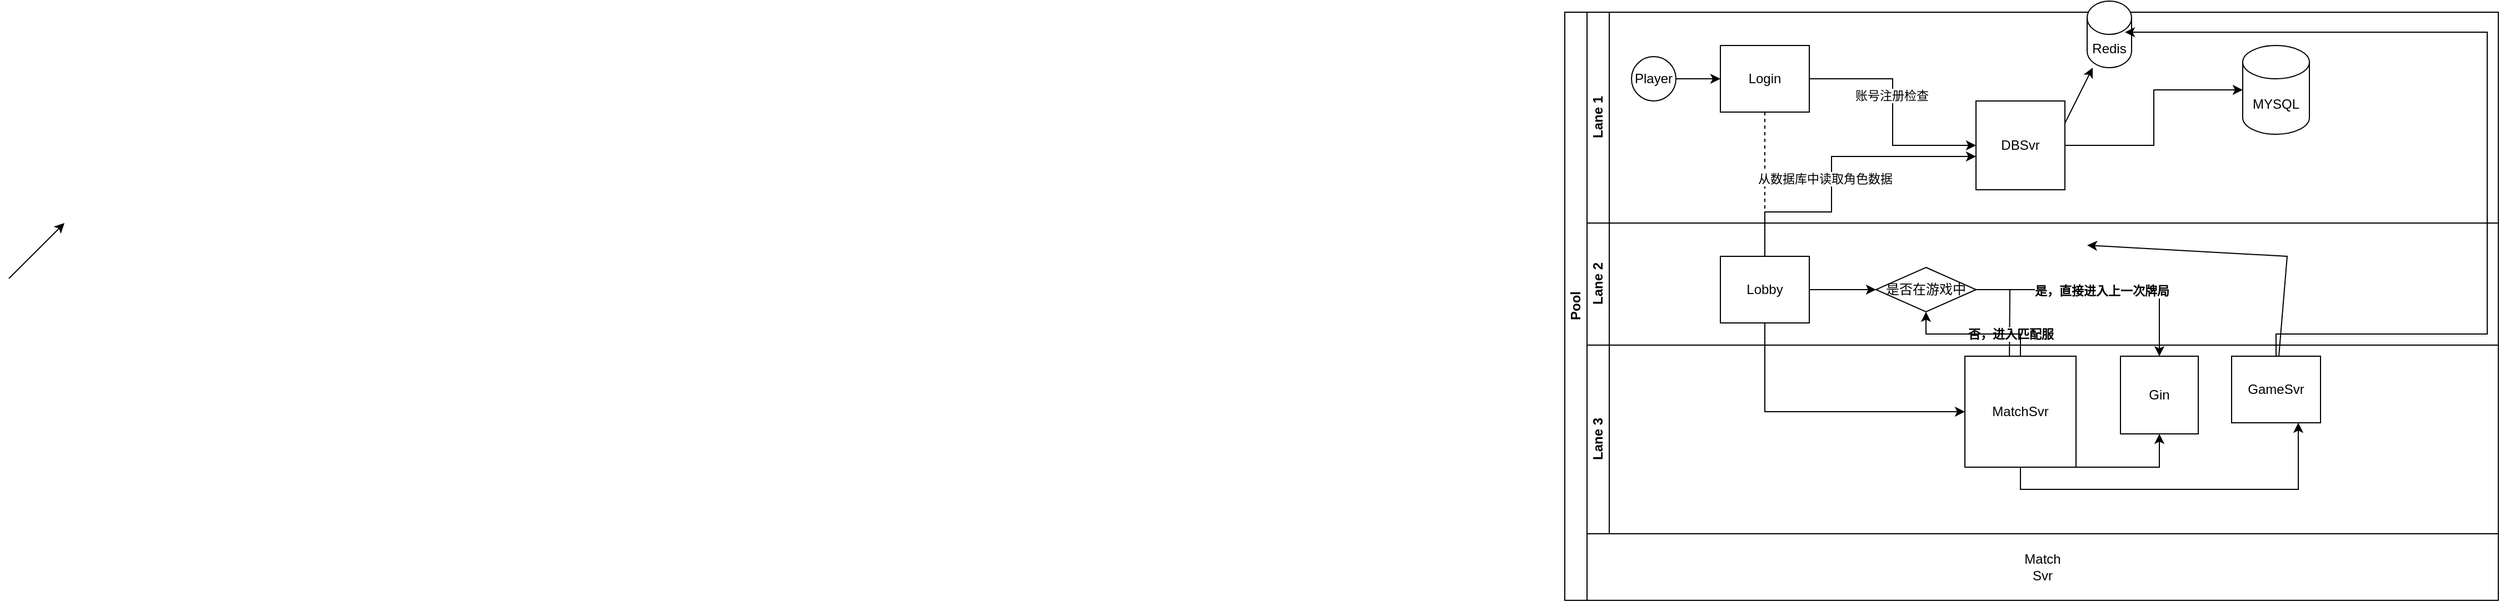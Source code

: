 <mxfile version="16.5.3" type="github">
  <diagram id="prtHgNgQTEPvFCAcTncT" name="Page-1">
    <mxGraphModel dx="2756" dy="652" grid="1" gridSize="10" guides="1" tooltips="1" connect="1" arrows="1" fold="1" page="1" pageScale="1" pageWidth="827" pageHeight="1169" math="0" shadow="0">
      <root>
        <mxCell id="0" />
        <mxCell id="1" parent="0" />
        <mxCell id="dNxyNK7c78bLwvsdeMH5-19" value="Pool" style="swimlane;html=1;childLayout=stackLayout;resizeParent=1;resizeParentMax=0;horizontal=0;startSize=20;horizontalStack=0;" parent="1" vertex="1">
          <mxGeometry x="120" y="120" width="840" height="530" as="geometry" />
        </mxCell>
        <mxCell id="dNxyNK7c78bLwvsdeMH5-27" value="" style="edgeStyle=orthogonalEdgeStyle;rounded=0;orthogonalLoop=1;jettySize=auto;html=1;dashed=1;endArrow=none;endFill=0;" parent="dNxyNK7c78bLwvsdeMH5-19" source="dNxyNK7c78bLwvsdeMH5-24" target="dNxyNK7c78bLwvsdeMH5-26" edge="1">
          <mxGeometry relative="1" as="geometry" />
        </mxCell>
        <mxCell id="dNxyNK7c78bLwvsdeMH5-35" style="edgeStyle=orthogonalEdgeStyle;rounded=0;orthogonalLoop=1;jettySize=auto;html=1;endArrow=classic;endFill=1;" parent="dNxyNK7c78bLwvsdeMH5-19" source="dNxyNK7c78bLwvsdeMH5-28" edge="1">
          <mxGeometry relative="1" as="geometry">
            <mxPoint x="400" y="320" as="targetPoint" />
          </mxGeometry>
        </mxCell>
        <mxCell id="_sLVOrRXPcbGzaOZRCcf-14" value="否，进入匹配服" style="edgeLabel;html=1;align=center;verticalAlign=middle;resizable=0;points=[];fontStyle=1" vertex="1" connectable="0" parent="dNxyNK7c78bLwvsdeMH5-35">
          <mxGeometry x="-0.247" y="-1" relative="1" as="geometry">
            <mxPoint x="1" y="32" as="offset" />
          </mxGeometry>
        </mxCell>
        <mxCell id="dNxyNK7c78bLwvsdeMH5-38" style="edgeStyle=orthogonalEdgeStyle;rounded=0;orthogonalLoop=1;jettySize=auto;html=1;endArrow=classic;endFill=1;entryX=0;entryY=0.5;entryDx=0;entryDy=0;" parent="dNxyNK7c78bLwvsdeMH5-19" source="dNxyNK7c78bLwvsdeMH5-26" target="_sLVOrRXPcbGzaOZRCcf-26" edge="1">
          <mxGeometry relative="1" as="geometry">
            <Array as="points">
              <mxPoint x="180" y="360" />
            </Array>
            <mxPoint x="400" y="350" as="targetPoint" />
          </mxGeometry>
        </mxCell>
        <mxCell id="dNxyNK7c78bLwvsdeMH5-20" value="Lane 1" style="swimlane;html=1;startSize=20;horizontal=0;" parent="dNxyNK7c78bLwvsdeMH5-19" vertex="1">
          <mxGeometry x="20" width="820" height="190" as="geometry" />
        </mxCell>
        <mxCell id="dNxyNK7c78bLwvsdeMH5-25" value="" style="edgeStyle=orthogonalEdgeStyle;rounded=0;orthogonalLoop=1;jettySize=auto;html=1;" parent="dNxyNK7c78bLwvsdeMH5-20" source="dNxyNK7c78bLwvsdeMH5-23" target="dNxyNK7c78bLwvsdeMH5-24" edge="1">
          <mxGeometry relative="1" as="geometry" />
        </mxCell>
        <mxCell id="dNxyNK7c78bLwvsdeMH5-23" value="Player" style="ellipse;whiteSpace=wrap;html=1;" parent="dNxyNK7c78bLwvsdeMH5-20" vertex="1">
          <mxGeometry x="40" y="40" width="40" height="40" as="geometry" />
        </mxCell>
        <mxCell id="_sLVOrRXPcbGzaOZRCcf-10" style="edgeStyle=orthogonalEdgeStyle;rounded=0;orthogonalLoop=1;jettySize=auto;html=1;" edge="1" parent="dNxyNK7c78bLwvsdeMH5-20" source="dNxyNK7c78bLwvsdeMH5-24" target="_sLVOrRXPcbGzaOZRCcf-6">
          <mxGeometry relative="1" as="geometry" />
        </mxCell>
        <mxCell id="_sLVOrRXPcbGzaOZRCcf-21" value="账号注册检查&lt;br&gt;" style="edgeLabel;html=1;align=center;verticalAlign=middle;resizable=0;points=[];" vertex="1" connectable="0" parent="_sLVOrRXPcbGzaOZRCcf-10">
          <mxGeometry x="-0.143" y="-1" relative="1" as="geometry">
            <mxPoint as="offset" />
          </mxGeometry>
        </mxCell>
        <mxCell id="dNxyNK7c78bLwvsdeMH5-24" value="Login" style="rounded=0;whiteSpace=wrap;html=1;fontFamily=Helvetica;fontSize=12;fontColor=#000000;align=center;" parent="dNxyNK7c78bLwvsdeMH5-20" vertex="1">
          <mxGeometry x="120" y="30" width="80" height="60" as="geometry" />
        </mxCell>
        <mxCell id="_sLVOrRXPcbGzaOZRCcf-6" value="DBSvr&lt;br&gt;" style="whiteSpace=wrap;html=1;aspect=fixed;" vertex="1" parent="dNxyNK7c78bLwvsdeMH5-20">
          <mxGeometry x="350" y="80" width="80" height="80" as="geometry" />
        </mxCell>
        <mxCell id="_sLVOrRXPcbGzaOZRCcf-16" value="Redis" style="shape=cylinder3;whiteSpace=wrap;html=1;boundedLbl=1;backgroundOutline=1;size=15;" vertex="1" parent="dNxyNK7c78bLwvsdeMH5-20">
          <mxGeometry x="450" y="-10" width="40" height="60" as="geometry" />
        </mxCell>
        <mxCell id="_sLVOrRXPcbGzaOZRCcf-18" value="" style="endArrow=classic;html=1;rounded=0;exitX=1;exitY=0.25;exitDx=0;exitDy=0;" edge="1" parent="dNxyNK7c78bLwvsdeMH5-20" source="_sLVOrRXPcbGzaOZRCcf-6" target="_sLVOrRXPcbGzaOZRCcf-16">
          <mxGeometry width="50" height="50" relative="1" as="geometry">
            <mxPoint x="320" y="90" as="sourcePoint" />
            <mxPoint x="370" y="40" as="targetPoint" />
          </mxGeometry>
        </mxCell>
        <mxCell id="dNxyNK7c78bLwvsdeMH5-21" value="Lane 2" style="swimlane;html=1;startSize=20;horizontal=0;" parent="dNxyNK7c78bLwvsdeMH5-19" vertex="1">
          <mxGeometry x="20" y="190" width="820" height="110" as="geometry" />
        </mxCell>
        <mxCell id="dNxyNK7c78bLwvsdeMH5-29" value="" style="edgeStyle=orthogonalEdgeStyle;rounded=0;orthogonalLoop=1;jettySize=auto;html=1;endArrow=classic;endFill=1;" parent="dNxyNK7c78bLwvsdeMH5-21" source="dNxyNK7c78bLwvsdeMH5-26" target="dNxyNK7c78bLwvsdeMH5-28" edge="1">
          <mxGeometry relative="1" as="geometry" />
        </mxCell>
        <mxCell id="dNxyNK7c78bLwvsdeMH5-26" value="Lobby" style="rounded=0;whiteSpace=wrap;html=1;fontFamily=Helvetica;fontSize=12;fontColor=#000000;align=center;" parent="dNxyNK7c78bLwvsdeMH5-21" vertex="1">
          <mxGeometry x="120" y="30" width="80" height="60" as="geometry" />
        </mxCell>
        <mxCell id="dNxyNK7c78bLwvsdeMH5-28" value="是否在游戏中" style="rhombus;whiteSpace=wrap;html=1;fontFamily=Helvetica;fontSize=12;fontColor=#000000;align=center;" parent="dNxyNK7c78bLwvsdeMH5-21" vertex="1">
          <mxGeometry x="260" y="40" width="90" height="40" as="geometry" />
        </mxCell>
        <mxCell id="dNxyNK7c78bLwvsdeMH5-22" value="Lane 3" style="swimlane;html=1;startSize=20;horizontal=0;" parent="dNxyNK7c78bLwvsdeMH5-19" vertex="1">
          <mxGeometry x="20" y="300" width="820" height="170" as="geometry">
            <mxRectangle x="20" y="240" width="430" height="20" as="alternateBounds" />
          </mxGeometry>
        </mxCell>
        <mxCell id="_sLVOrRXPcbGzaOZRCcf-5" value="Gin" style="whiteSpace=wrap;html=1;aspect=fixed;" vertex="1" parent="dNxyNK7c78bLwvsdeMH5-22">
          <mxGeometry x="480" y="10" width="70" height="70" as="geometry" />
        </mxCell>
        <mxCell id="_sLVOrRXPcbGzaOZRCcf-30" value="" style="edgeStyle=orthogonalEdgeStyle;rounded=0;orthogonalLoop=1;jettySize=auto;html=1;" edge="1" parent="dNxyNK7c78bLwvsdeMH5-22" source="_sLVOrRXPcbGzaOZRCcf-26" target="_sLVOrRXPcbGzaOZRCcf-5">
          <mxGeometry relative="1" as="geometry">
            <Array as="points">
              <mxPoint x="480" y="110" />
              <mxPoint x="480" y="110" />
            </Array>
          </mxGeometry>
        </mxCell>
        <mxCell id="_sLVOrRXPcbGzaOZRCcf-26" value="MatchSvr&lt;br&gt;" style="whiteSpace=wrap;html=1;aspect=fixed;" vertex="1" parent="dNxyNK7c78bLwvsdeMH5-22">
          <mxGeometry x="340" y="10" width="100" height="100" as="geometry" />
        </mxCell>
        <mxCell id="dNxyNK7c78bLwvsdeMH5-30" value="GameSvr&lt;br&gt;" style="rounded=0;whiteSpace=wrap;html=1;fontFamily=Helvetica;fontSize=12;fontColor=#000000;align=center;" parent="dNxyNK7c78bLwvsdeMH5-22" vertex="1">
          <mxGeometry x="580" y="10" width="80" height="60" as="geometry" />
        </mxCell>
        <mxCell id="_sLVOrRXPcbGzaOZRCcf-29" style="edgeStyle=orthogonalEdgeStyle;rounded=0;orthogonalLoop=1;jettySize=auto;html=1;entryX=0.75;entryY=1;entryDx=0;entryDy=0;" edge="1" parent="dNxyNK7c78bLwvsdeMH5-22" source="_sLVOrRXPcbGzaOZRCcf-26" target="dNxyNK7c78bLwvsdeMH5-30">
          <mxGeometry relative="1" as="geometry">
            <Array as="points">
              <mxPoint x="390" y="130" />
              <mxPoint x="640" y="130" />
            </Array>
          </mxGeometry>
        </mxCell>
        <mxCell id="_sLVOrRXPcbGzaOZRCcf-11" style="edgeStyle=orthogonalEdgeStyle;rounded=0;orthogonalLoop=1;jettySize=auto;html=1;" edge="1" parent="dNxyNK7c78bLwvsdeMH5-19" source="dNxyNK7c78bLwvsdeMH5-26" target="_sLVOrRXPcbGzaOZRCcf-6">
          <mxGeometry relative="1" as="geometry">
            <Array as="points">
              <mxPoint x="180" y="180" />
              <mxPoint x="240" y="180" />
              <mxPoint x="240" y="130" />
            </Array>
          </mxGeometry>
        </mxCell>
        <mxCell id="_sLVOrRXPcbGzaOZRCcf-19" value="从数据库中读取角色数据&lt;br&gt;" style="edgeLabel;html=1;align=center;verticalAlign=middle;resizable=0;points=[];" vertex="1" connectable="0" parent="_sLVOrRXPcbGzaOZRCcf-11">
          <mxGeometry x="0.556" y="-1" relative="1" as="geometry">
            <mxPoint x="-74" y="19" as="offset" />
          </mxGeometry>
        </mxCell>
        <mxCell id="_sLVOrRXPcbGzaOZRCcf-12" style="edgeStyle=orthogonalEdgeStyle;rounded=0;orthogonalLoop=1;jettySize=auto;html=1;" edge="1" parent="dNxyNK7c78bLwvsdeMH5-19" source="dNxyNK7c78bLwvsdeMH5-28" target="_sLVOrRXPcbGzaOZRCcf-5">
          <mxGeometry relative="1" as="geometry">
            <mxPoint x="530" y="240" as="targetPoint" />
          </mxGeometry>
        </mxCell>
        <mxCell id="_sLVOrRXPcbGzaOZRCcf-13" value="是，直接进入上一次牌局&lt;br&gt;" style="edgeLabel;html=1;align=center;verticalAlign=middle;resizable=0;points=[];fontStyle=1" vertex="1" connectable="0" parent="_sLVOrRXPcbGzaOZRCcf-12">
          <mxGeometry y="-1" relative="1" as="geometry">
            <mxPoint as="offset" />
          </mxGeometry>
        </mxCell>
        <mxCell id="dNxyNK7c78bLwvsdeMH5-34" value="Match&lt;br&gt;Svr" style="rounded=0;whiteSpace=wrap;html=1;fontFamily=Helvetica;fontSize=12;fontColor=#000000;align=center;" parent="dNxyNK7c78bLwvsdeMH5-19" vertex="1">
          <mxGeometry x="20" y="470" width="820" height="60" as="geometry" />
        </mxCell>
        <mxCell id="dNxyNK7c78bLwvsdeMH5-33" value="" style="edgeStyle=orthogonalEdgeStyle;rounded=0;orthogonalLoop=1;jettySize=auto;html=1;endArrow=classic;endFill=1;entryX=0.85;entryY=0.467;entryDx=0;entryDy=0;entryPerimeter=0;" parent="dNxyNK7c78bLwvsdeMH5-19" source="dNxyNK7c78bLwvsdeMH5-30" target="_sLVOrRXPcbGzaOZRCcf-16" edge="1">
          <mxGeometry relative="1" as="geometry">
            <mxPoint x="740" y="250" as="targetPoint" />
            <Array as="points">
              <mxPoint x="830" y="290" />
              <mxPoint x="830" y="18" />
            </Array>
          </mxGeometry>
        </mxCell>
        <mxCell id="_sLVOrRXPcbGzaOZRCcf-28" style="edgeStyle=orthogonalEdgeStyle;rounded=0;orthogonalLoop=1;jettySize=auto;html=1;entryX=0.5;entryY=1;entryDx=0;entryDy=0;" edge="1" parent="dNxyNK7c78bLwvsdeMH5-19" source="_sLVOrRXPcbGzaOZRCcf-26" target="dNxyNK7c78bLwvsdeMH5-28">
          <mxGeometry relative="1" as="geometry">
            <mxPoint x="400" y="250" as="targetPoint" />
          </mxGeometry>
        </mxCell>
        <mxCell id="_sLVOrRXPcbGzaOZRCcf-7" value="MYSQL" style="shape=cylinder3;whiteSpace=wrap;html=1;boundedLbl=1;backgroundOutline=1;size=15;" vertex="1" parent="1">
          <mxGeometry x="730" y="150" width="60" height="80" as="geometry" />
        </mxCell>
        <mxCell id="_sLVOrRXPcbGzaOZRCcf-9" style="edgeStyle=orthogonalEdgeStyle;rounded=0;orthogonalLoop=1;jettySize=auto;html=1;" edge="1" parent="1" source="_sLVOrRXPcbGzaOZRCcf-6" target="_sLVOrRXPcbGzaOZRCcf-7">
          <mxGeometry relative="1" as="geometry">
            <mxPoint x="630" y="190" as="targetPoint" />
          </mxGeometry>
        </mxCell>
        <mxCell id="_sLVOrRXPcbGzaOZRCcf-17" value="" style="endArrow=classic;html=1;rounded=0;" edge="1" parent="1">
          <mxGeometry width="50" height="50" relative="1" as="geometry">
            <mxPoint x="-1280" y="360" as="sourcePoint" />
            <mxPoint x="-1230" y="310" as="targetPoint" />
          </mxGeometry>
        </mxCell>
        <mxCell id="_sLVOrRXPcbGzaOZRCcf-25" value="" style="endArrow=classic;html=1;rounded=0;" edge="1" parent="1" source="dNxyNK7c78bLwvsdeMH5-30">
          <mxGeometry width="50" height="50" relative="1" as="geometry">
            <mxPoint x="520" y="370" as="sourcePoint" />
            <mxPoint x="590" y="330" as="targetPoint" />
            <Array as="points">
              <mxPoint x="770" y="340" />
            </Array>
          </mxGeometry>
        </mxCell>
      </root>
    </mxGraphModel>
  </diagram>
</mxfile>
